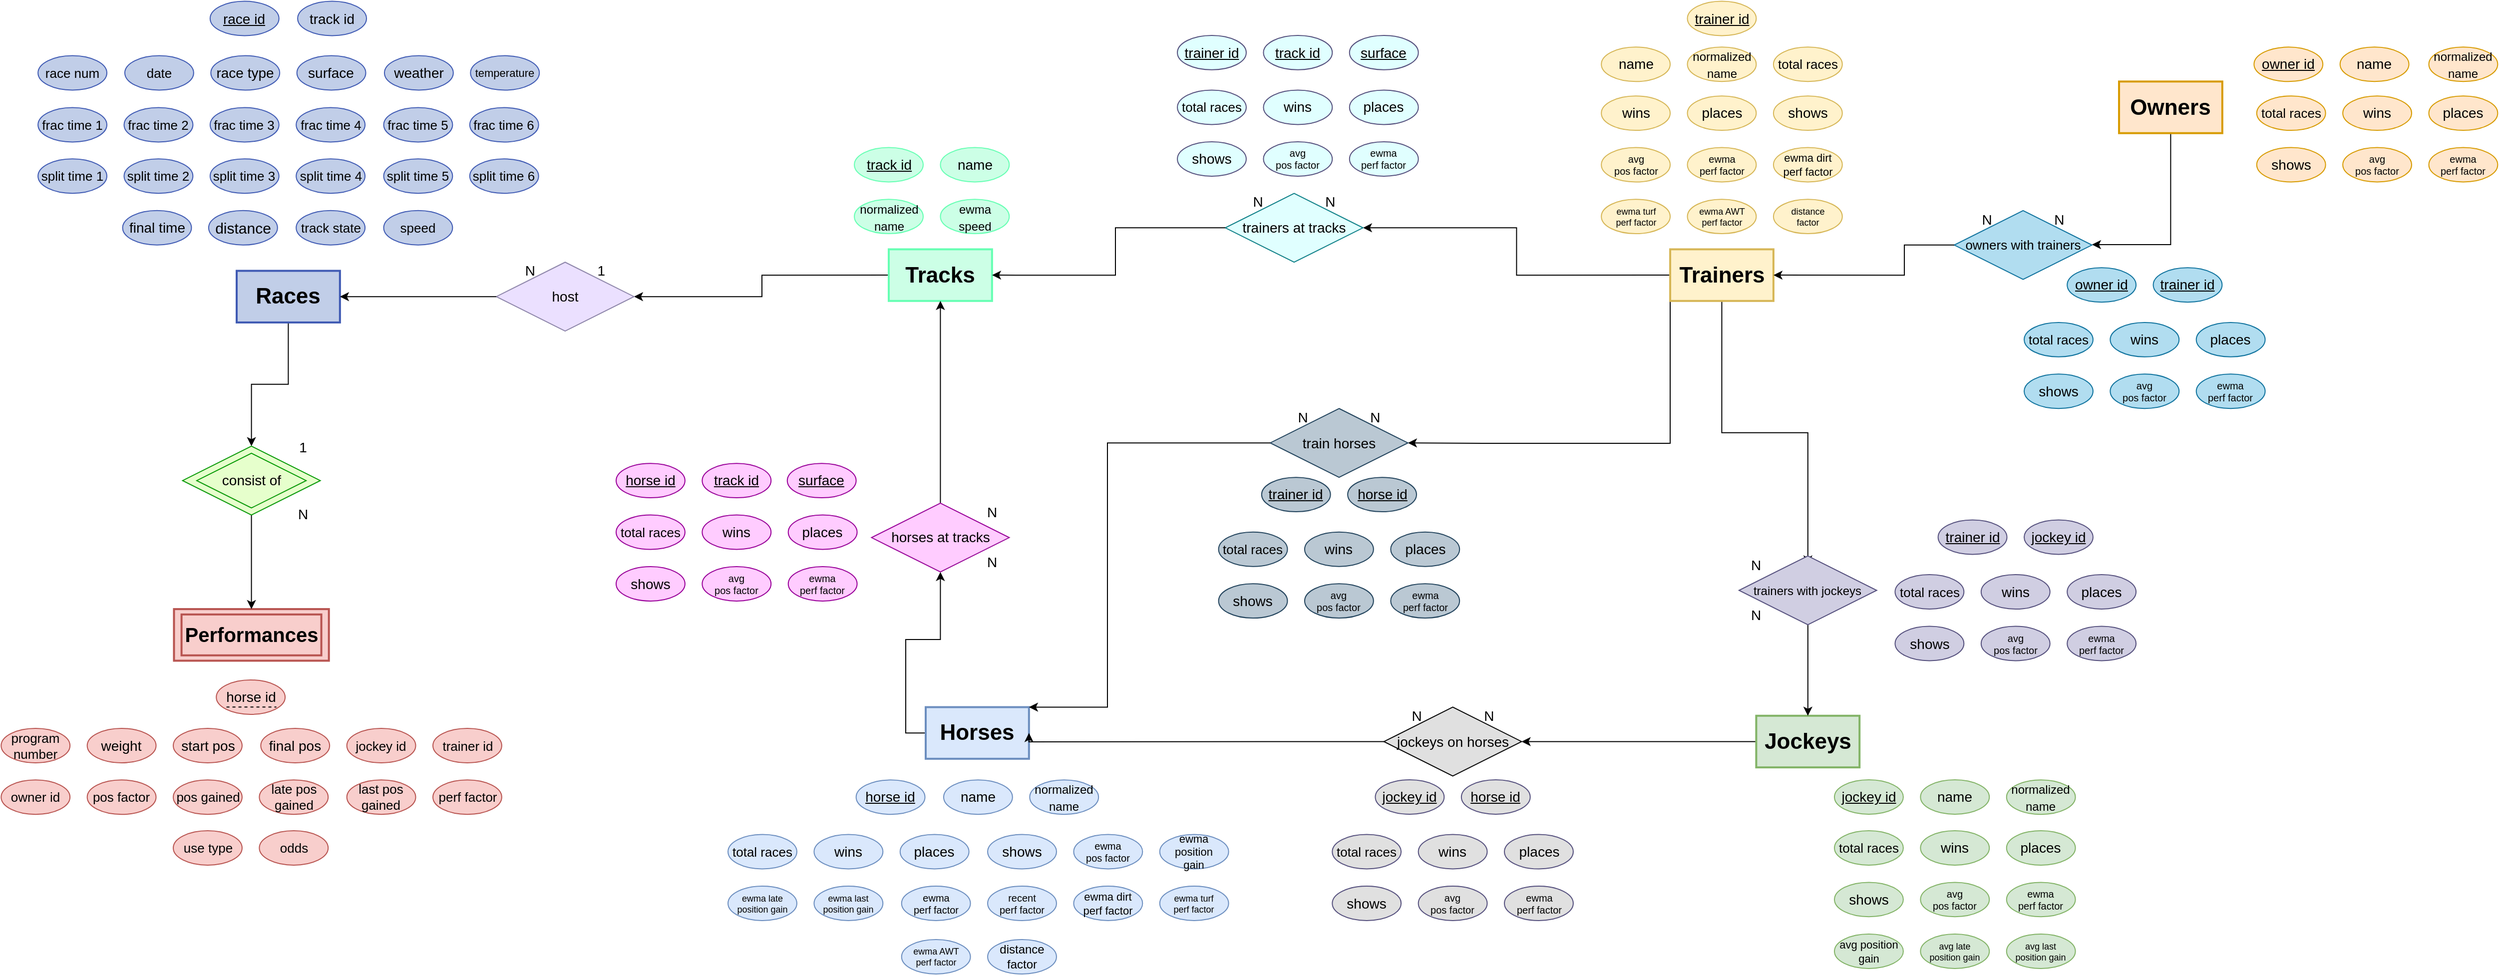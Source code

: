 <mxfile version="24.8.2">
  <diagram id="R2lEEEUBdFMjLlhIrx00" name="Page-1">
    <mxGraphModel dx="2412" dy="754" grid="1" gridSize="10" guides="1" tooltips="1" connect="1" arrows="1" fold="1" page="1" pageScale="1" pageWidth="850" pageHeight="1100" math="0" shadow="0" extFonts="Permanent Marker^https://fonts.googleapis.com/css?family=Permanent+Marker">
      <root>
        <mxCell id="0" />
        <mxCell id="1" parent="0" />
        <mxCell id="imJ08O7aE8gu0QzwsTVR-275" style="edgeStyle=orthogonalEdgeStyle;rounded=0;orthogonalLoop=1;jettySize=auto;html=1;exitX=0.5;exitY=1;exitDx=0;exitDy=0;entryX=0.5;entryY=0;entryDx=0;entryDy=0;" parent="1" source="j_OEzUGsQaTigC9FzTrX-2" target="imJ08O7aE8gu0QzwsTVR-7" edge="1">
          <mxGeometry relative="1" as="geometry">
            <mxPoint x="-590" y="500" as="targetPoint" />
          </mxGeometry>
        </mxCell>
        <mxCell id="j_OEzUGsQaTigC9FzTrX-2" value="Races" style="text;html=1;align=center;verticalAlign=middle;whiteSpace=wrap;rounded=0;strokeColor=#3F5AB3;fillColor=#C1CEE8;strokeWidth=2;fontStyle=1;container=0;fontSize=22;" parent="1" vertex="1">
          <mxGeometry x="-609.996" y="330.243" width="103.415" height="51.707" as="geometry" />
        </mxCell>
        <mxCell id="imJ08O7aE8gu0QzwsTVR-168" style="edgeStyle=orthogonalEdgeStyle;rounded=0;orthogonalLoop=1;jettySize=auto;html=1;exitX=0;exitY=0.5;exitDx=0;exitDy=0;entryX=0.5;entryY=1;entryDx=0;entryDy=0;" parent="1" source="j_OEzUGsQaTigC9FzTrX-4" target="j_OEzUGsQaTigC9FzTrX-57" edge="1">
          <mxGeometry relative="1" as="geometry" />
        </mxCell>
        <mxCell id="j_OEzUGsQaTigC9FzTrX-4" value="Horses" style="text;html=1;align=center;verticalAlign=middle;whiteSpace=wrap;rounded=0;strokeColor=#6c8ebf;fillColor=#dae8fc;strokeWidth=2;fontStyle=1;container=0;fontSize=22;" parent="1" vertex="1">
          <mxGeometry x="80.0" y="767.237" width="103.415" height="51.707" as="geometry" />
        </mxCell>
        <mxCell id="imJ08O7aE8gu0QzwsTVR-159" style="edgeStyle=orthogonalEdgeStyle;rounded=0;orthogonalLoop=1;jettySize=auto;html=1;exitX=0;exitY=0.5;exitDx=0;exitDy=0;entryX=1;entryY=1;entryDx=0;entryDy=0;" parent="1" source="j_OEzUGsQaTigC9FzTrX-5" target="j_OEzUGsQaTigC9FzTrX-54" edge="1">
          <mxGeometry relative="1" as="geometry">
            <Array as="points">
              <mxPoint x="730" y="802" />
              <mxPoint x="730" y="802" />
            </Array>
          </mxGeometry>
        </mxCell>
        <mxCell id="j_OEzUGsQaTigC9FzTrX-5" value="Jockeys" style="text;html=1;align=center;verticalAlign=middle;whiteSpace=wrap;rounded=0;strokeColor=#82b366;fillColor=#d5e8d4;strokeWidth=2;fontStyle=1;container=0;fontSize=22;" parent="1" vertex="1">
          <mxGeometry x="911.701" y="775.86" width="103.415" height="51.707" as="geometry" />
        </mxCell>
        <mxCell id="imJ08O7aE8gu0QzwsTVR-272" style="edgeStyle=orthogonalEdgeStyle;rounded=0;orthogonalLoop=1;jettySize=auto;html=1;exitX=0;exitY=0.5;exitDx=0;exitDy=0;entryX=1;entryY=1;entryDx=0;entryDy=0;" parent="1" source="j_OEzUGsQaTigC9FzTrX-6" target="j_OEzUGsQaTigC9FzTrX-49" edge="1">
          <mxGeometry relative="1" as="geometry">
            <Array as="points">
              <mxPoint x="-84" y="335" />
              <mxPoint x="-84" y="356" />
            </Array>
          </mxGeometry>
        </mxCell>
        <mxCell id="j_OEzUGsQaTigC9FzTrX-6" value="Tracks" style="text;html=1;align=center;verticalAlign=middle;whiteSpace=wrap;rounded=0;strokeColor=#66FFB3;fillColor=#CCFFE6;strokeWidth=2;fontStyle=1;container=0;fontSize=22;" parent="1" vertex="1">
          <mxGeometry x="43.002" y="308.702" width="103.415" height="51.707" as="geometry" />
        </mxCell>
        <mxCell id="imJ08O7aE8gu0QzwsTVR-165" style="edgeStyle=orthogonalEdgeStyle;rounded=0;orthogonalLoop=1;jettySize=auto;html=1;exitX=0.5;exitY=1;exitDx=0;exitDy=0;entryX=1;entryY=1;entryDx=0;entryDy=0;" parent="1" source="j_OEzUGsQaTigC9FzTrX-7" target="j_OEzUGsQaTigC9FzTrX-51" edge="1">
          <mxGeometry relative="1" as="geometry">
            <Array as="points">
              <mxPoint x="1327" y="304" />
              <mxPoint x="1248" y="304" />
            </Array>
          </mxGeometry>
        </mxCell>
        <mxCell id="j_OEzUGsQaTigC9FzTrX-7" value="Owners" style="text;html=1;align=center;verticalAlign=middle;whiteSpace=wrap;rounded=0;strokeColor=#d79b00;fillColor=#ffe6cc;strokeWidth=2;fontStyle=1;flipH=0;flipV=1;container=0;fontSize=22;" parent="1" vertex="1">
          <mxGeometry x="1275.003" y="140.654" width="103.415" height="51.707" as="geometry" />
        </mxCell>
        <mxCell id="imJ08O7aE8gu0QzwsTVR-155" style="edgeStyle=orthogonalEdgeStyle;rounded=0;orthogonalLoop=1;jettySize=auto;html=1;exitX=0.5;exitY=1;exitDx=0;exitDy=0;entryX=1;entryY=0;entryDx=0;entryDy=0;" parent="1" source="j_OEzUGsQaTigC9FzTrX-8" target="imJ08O7aE8gu0QzwsTVR-152" edge="1">
          <mxGeometry relative="1" as="geometry" />
        </mxCell>
        <mxCell id="imJ08O7aE8gu0QzwsTVR-160" style="edgeStyle=orthogonalEdgeStyle;rounded=0;orthogonalLoop=1;jettySize=auto;html=1;exitX=0;exitY=1;exitDx=0;exitDy=0;entryX=1;entryY=1;entryDx=0;entryDy=0;" parent="1" source="j_OEzUGsQaTigC9FzTrX-8" target="j_OEzUGsQaTigC9FzTrX-65" edge="1">
          <mxGeometry relative="1" as="geometry">
            <Array as="points">
              <mxPoint x="825" y="503" />
              <mxPoint x="638" y="503" />
            </Array>
          </mxGeometry>
        </mxCell>
        <mxCell id="imJ08O7aE8gu0QzwsTVR-171" style="edgeStyle=orthogonalEdgeStyle;rounded=0;orthogonalLoop=1;jettySize=auto;html=1;exitX=0;exitY=0.5;exitDx=0;exitDy=0;entryX=1;entryY=0.5;entryDx=0;entryDy=0;" parent="1" source="j_OEzUGsQaTigC9FzTrX-8" target="j_OEzUGsQaTigC9FzTrX-74" edge="1">
          <mxGeometry relative="1" as="geometry" />
        </mxCell>
        <mxCell id="j_OEzUGsQaTigC9FzTrX-8" value="Trainers" style="text;html=1;align=center;verticalAlign=middle;whiteSpace=wrap;rounded=0;strokeColor=#d6b656;fillColor=#fff2cc;strokeWidth=2;fontStyle=1;container=0;fontSize=22;" parent="1" vertex="1">
          <mxGeometry x="825.521" y="308.702" width="103.415" height="51.707" as="geometry" />
        </mxCell>
        <mxCell id="j_OEzUGsQaTigC9FzTrX-15" value="&lt;font style=&quot;font-size: 14px;&quot;&gt;host&lt;/font&gt;" style="rhombus;whiteSpace=wrap;html=1;container=0;fontSize=14;fillColor=#EBE0FF;strokeColor=#8F87AB;" parent="1" vertex="1">
          <mxGeometry x="-350.004" y="321.621" width="137.886" height="68.943" as="geometry" />
        </mxCell>
        <mxCell id="j_OEzUGsQaTigC9FzTrX-22" value="&lt;font style=&quot;font-size: 14px;&quot;&gt;jockeys on horses&lt;/font&gt;" style="rhombus;whiteSpace=wrap;html=1;container=0;fontSize=14;fillColor=#E0E0E0;" parent="1" vertex="1">
          <mxGeometry x="538.859" y="767.239" width="137.886" height="68.943" as="geometry" />
        </mxCell>
        <mxCell id="j_OEzUGsQaTigC9FzTrX-37" value="&lt;font style=&quot;font-size: 13px;&quot;&gt;owners with trainers&lt;/font&gt;" style="rhombus;whiteSpace=wrap;html=1;fontSize=14;flipH=0;flipV=1;container=0;fillColor=#b1ddf0;strokeColor=#10739e;" parent="1" vertex="1">
          <mxGeometry x="1110.005" y="269.914" width="137.886" height="68.943" as="geometry" />
        </mxCell>
        <mxCell id="imJ08O7aE8gu0QzwsTVR-274" style="edgeStyle=orthogonalEdgeStyle;rounded=0;orthogonalLoop=1;jettySize=auto;html=1;exitX=0;exitY=1;exitDx=0;exitDy=0;entryX=1;entryY=0.5;entryDx=0;entryDy=0;" parent="1" source="j_OEzUGsQaTigC9FzTrX-49" target="j_OEzUGsQaTigC9FzTrX-2" edge="1">
          <mxGeometry relative="1" as="geometry">
            <Array as="points">
              <mxPoint x="-390" y="356" />
              <mxPoint x="-390" y="356" />
            </Array>
          </mxGeometry>
        </mxCell>
        <mxCell id="j_OEzUGsQaTigC9FzTrX-49" value="N&amp;nbsp; &amp;nbsp; &amp;nbsp; &amp;nbsp; &amp;nbsp; &amp;nbsp; &amp;nbsp; &amp;nbsp; 1" style="text;html=1;align=center;verticalAlign=middle;whiteSpace=wrap;rounded=0;container=0;fontSize=14;" parent="1" vertex="1">
          <mxGeometry x="-350.004" y="304.385" width="137.886" height="51.707" as="geometry" />
        </mxCell>
        <mxCell id="imJ08O7aE8gu0QzwsTVR-166" style="edgeStyle=orthogonalEdgeStyle;rounded=0;orthogonalLoop=1;jettySize=auto;html=1;exitX=0;exitY=1;exitDx=0;exitDy=0;entryX=1;entryY=0.5;entryDx=0;entryDy=0;" parent="1" source="j_OEzUGsQaTigC9FzTrX-51" target="j_OEzUGsQaTigC9FzTrX-8" edge="1">
          <mxGeometry relative="1" as="geometry">
            <Array as="points">
              <mxPoint x="1060" y="304" />
              <mxPoint x="1060" y="335" />
            </Array>
          </mxGeometry>
        </mxCell>
        <mxCell id="j_OEzUGsQaTigC9FzTrX-51" value="N&amp;nbsp; &amp;nbsp; &amp;nbsp; &amp;nbsp; &amp;nbsp; &amp;nbsp; &amp;nbsp; &amp;nbsp; N" style="text;html=1;align=center;verticalAlign=middle;whiteSpace=wrap;rounded=0;container=0;fontSize=14;fillColor=none;strokeColor=none;" parent="1" vertex="1">
          <mxGeometry x="1110.005" y="252.678" width="137.886" height="51.707" as="geometry" />
        </mxCell>
        <mxCell id="imJ08O7aE8gu0QzwsTVR-162" style="edgeStyle=orthogonalEdgeStyle;rounded=0;orthogonalLoop=1;jettySize=auto;html=1;exitX=0;exitY=1;exitDx=0;exitDy=0;entryX=1;entryY=0.5;entryDx=0;entryDy=0;" parent="1" source="j_OEzUGsQaTigC9FzTrX-54" target="j_OEzUGsQaTigC9FzTrX-4" edge="1">
          <mxGeometry relative="1" as="geometry">
            <Array as="points">
              <mxPoint x="470" y="802" />
              <mxPoint x="470" y="802" />
            </Array>
          </mxGeometry>
        </mxCell>
        <mxCell id="j_OEzUGsQaTigC9FzTrX-54" value="N&amp;nbsp; &amp;nbsp; &amp;nbsp; &amp;nbsp; &amp;nbsp; &amp;nbsp; &amp;nbsp; &amp;nbsp; N" style="text;html=1;align=center;verticalAlign=middle;whiteSpace=wrap;rounded=0;container=0;fontSize=14;fillColor=none;" parent="1" vertex="1">
          <mxGeometry x="538.859" y="750.003" width="137.886" height="51.707" as="geometry" />
        </mxCell>
        <mxCell id="imJ08O7aE8gu0QzwsTVR-169" style="edgeStyle=orthogonalEdgeStyle;rounded=0;orthogonalLoop=1;jettySize=auto;html=1;exitX=0.5;exitY=0;exitDx=0;exitDy=0;entryX=0.5;entryY=1;entryDx=0;entryDy=0;" parent="1" source="j_OEzUGsQaTigC9FzTrX-57" target="j_OEzUGsQaTigC9FzTrX-6" edge="1">
          <mxGeometry relative="1" as="geometry" />
        </mxCell>
        <mxCell id="j_OEzUGsQaTigC9FzTrX-57" value="&lt;font style=&quot;font-size: 14px;&quot;&gt;horses at tracks&lt;/font&gt;" style="rhombus;whiteSpace=wrap;html=1;fontSize=14;container=0;fillColor=#FFCCFF;strokeColor=#990099;" parent="1" vertex="1">
          <mxGeometry x="25.771" y="562.926" width="137.886" height="68.943" as="geometry" />
        </mxCell>
        <mxCell id="j_OEzUGsQaTigC9FzTrX-64" value="&lt;font style=&quot;font-size: 14px;&quot;&gt;train horses&lt;/font&gt;" style="rhombus;whiteSpace=wrap;html=1;container=0;fontSize=14;fillColor=#bac8d3;strokeColor=#23445d;" parent="1" vertex="1">
          <mxGeometry x="425.004" y="468.131" width="137.886" height="68.943" as="geometry" />
        </mxCell>
        <mxCell id="imJ08O7aE8gu0QzwsTVR-161" style="edgeStyle=orthogonalEdgeStyle;rounded=0;orthogonalLoop=1;jettySize=auto;html=1;exitX=0;exitY=1;exitDx=0;exitDy=0;entryX=1;entryY=0;entryDx=0;entryDy=0;" parent="1" source="j_OEzUGsQaTigC9FzTrX-65" target="j_OEzUGsQaTigC9FzTrX-4" edge="1">
          <mxGeometry relative="1" as="geometry">
            <Array as="points">
              <mxPoint x="262" y="503" />
            </Array>
          </mxGeometry>
        </mxCell>
        <mxCell id="j_OEzUGsQaTigC9FzTrX-65" value="N&amp;nbsp; &amp;nbsp; &amp;nbsp; &amp;nbsp; &amp;nbsp; &amp;nbsp; &amp;nbsp; &amp;nbsp; N" style="text;html=1;align=center;verticalAlign=middle;whiteSpace=wrap;rounded=0;container=0;fontSize=14;fillColor=none;strokeColor=none;" parent="1" vertex="1">
          <mxGeometry x="425.004" y="450.895" width="137.886" height="51.707" as="geometry" />
        </mxCell>
        <mxCell id="j_OEzUGsQaTigC9FzTrX-74" value="trainers at tracks" style="rhombus;whiteSpace=wrap;html=1;fontSize=14;container=0;fillColor=#E0FFFF;strokeColor=#0e8088;" parent="1" vertex="1">
          <mxGeometry x="379.995" y="252.675" width="137.886" height="68.943" as="geometry" />
        </mxCell>
        <mxCell id="imJ08O7aE8gu0QzwsTVR-172" style="edgeStyle=orthogonalEdgeStyle;rounded=0;orthogonalLoop=1;jettySize=auto;html=1;exitX=0;exitY=1;exitDx=0;exitDy=0;entryX=1;entryY=0.5;entryDx=0;entryDy=0;" parent="1" source="j_OEzUGsQaTigC9FzTrX-75" target="j_OEzUGsQaTigC9FzTrX-6" edge="1">
          <mxGeometry relative="1" as="geometry">
            <Array as="points">
              <mxPoint x="270" y="287" />
              <mxPoint x="270" y="335" />
            </Array>
          </mxGeometry>
        </mxCell>
        <mxCell id="j_OEzUGsQaTigC9FzTrX-75" value="N&amp;nbsp; &amp;nbsp; &amp;nbsp; &amp;nbsp; &amp;nbsp; &amp;nbsp; &amp;nbsp; &amp;nbsp; N" style="text;html=1;align=center;verticalAlign=middle;whiteSpace=wrap;rounded=0;container=0;fontSize=14;fillColor=none;strokeColor=none;" parent="1" vertex="1">
          <mxGeometry x="379.995" y="235.439" width="137.886" height="51.707" as="geometry" />
        </mxCell>
        <mxCell id="imJ08O7aE8gu0QzwsTVR-156" style="edgeStyle=orthogonalEdgeStyle;rounded=0;orthogonalLoop=1;jettySize=auto;html=1;exitX=0.5;exitY=1;exitDx=0;exitDy=0;entryX=0.5;entryY=0;entryDx=0;entryDy=0;" parent="1" source="j_OEzUGsQaTigC9FzTrX-78" target="j_OEzUGsQaTigC9FzTrX-5" edge="1">
          <mxGeometry relative="1" as="geometry" />
        </mxCell>
        <mxCell id="j_OEzUGsQaTigC9FzTrX-78" value="&lt;font style=&quot;font-size: 12px;&quot;&gt;trainers with jockeys&lt;/font&gt;" style="rhombus;whiteSpace=wrap;html=1;fontSize=14;flipH=0;flipV=1;container=0;fillColor=#d0cee2;strokeColor=#56517e;" parent="1" vertex="1">
          <mxGeometry x="894.467" y="615.78" width="137.886" height="68.943" as="geometry" />
        </mxCell>
        <mxCell id="imJ08O7aE8gu0QzwsTVR-3" value="" style="text;html=1;align=center;verticalAlign=middle;whiteSpace=wrap;rounded=0;strokeColor=#b85450;fillColor=#f8cecc;strokeWidth=2;fontStyle=1;container=0;fontSize=22;" parent="1" vertex="1">
          <mxGeometry x="-672.77" y="669.035" width="155.122" height="51.707" as="geometry" />
        </mxCell>
        <mxCell id="imJ08O7aE8gu0QzwsTVR-276" style="edgeStyle=orthogonalEdgeStyle;rounded=0;orthogonalLoop=1;jettySize=auto;html=1;exitX=0.5;exitY=1;exitDx=0;exitDy=0;entryX=0.5;entryY=0;entryDx=0;entryDy=0;" parent="1" source="imJ08O7aE8gu0QzwsTVR-7" target="imJ08O7aE8gu0QzwsTVR-3" edge="1">
          <mxGeometry relative="1" as="geometry" />
        </mxCell>
        <mxCell id="imJ08O7aE8gu0QzwsTVR-7" value="" style="rhombus;whiteSpace=wrap;html=1;container=0;fontSize=14;fillColor=#E6FFCC;strokeColor=#009900;perimeterSpacing=0;" parent="1" vertex="1">
          <mxGeometry x="-664.15" y="505.857" width="137.886" height="68.943" as="geometry" />
        </mxCell>
        <mxCell id="imJ08O7aE8gu0QzwsTVR-86" value="total races" style="ellipse;whiteSpace=wrap;html=1;fontSize=13;container=0;fillColor=#dae8fc;strokeColor=#6c8ebf;" parent="1" vertex="1">
          <mxGeometry x="-117.973" y="894.8" width="68.943" height="34.472" as="geometry" />
        </mxCell>
        <mxCell id="imJ08O7aE8gu0QzwsTVR-87" value="wins" style="ellipse;whiteSpace=wrap;html=1;fontSize=14;container=0;fillColor=#dae8fc;strokeColor=#6c8ebf;" parent="1" vertex="1">
          <mxGeometry x="-31.794" y="894.8" width="68.943" height="34.472" as="geometry" />
        </mxCell>
        <mxCell id="imJ08O7aE8gu0QzwsTVR-88" value="places" style="ellipse;whiteSpace=wrap;html=1;fontSize=14;container=0;fillColor=#dae8fc;strokeColor=#6c8ebf;" parent="1" vertex="1">
          <mxGeometry x="54.385" y="894.8" width="68.943" height="34.472" as="geometry" />
        </mxCell>
        <mxCell id="imJ08O7aE8gu0QzwsTVR-89" value="shows" style="ellipse;whiteSpace=wrap;html=1;fontSize=14;container=0;fillColor=#dae8fc;strokeColor=#6c8ebf;" parent="1" vertex="1">
          <mxGeometry x="142.027" y="894.797" width="68.943" height="34.472" as="geometry" />
        </mxCell>
        <mxCell id="imJ08O7aE8gu0QzwsTVR-116" value="&lt;font style=&quot;font-size: 13px;&quot;&gt;total races&lt;/font&gt;" style="ellipse;whiteSpace=wrap;html=1;fontSize=14;container=0;fillColor=#ffe6cc;strokeColor=#d79b00;" parent="1" vertex="1">
          <mxGeometry x="1412.889" y="155.091" width="68.943" height="34.472" as="geometry" />
        </mxCell>
        <mxCell id="imJ08O7aE8gu0QzwsTVR-117" value="wins" style="ellipse;whiteSpace=wrap;html=1;fontSize=14;container=0;fillColor=#ffe6cc;strokeColor=#d79b00;" parent="1" vertex="1">
          <mxGeometry x="1499.068" y="155.091" width="68.943" height="34.472" as="geometry" />
        </mxCell>
        <mxCell id="imJ08O7aE8gu0QzwsTVR-118" value="places" style="ellipse;whiteSpace=wrap;html=1;fontSize=14;container=0;fillColor=#ffe6cc;strokeColor=#d79b00;" parent="1" vertex="1">
          <mxGeometry x="1585.247" y="155.091" width="68.943" height="34.472" as="geometry" />
        </mxCell>
        <mxCell id="imJ08O7aE8gu0QzwsTVR-119" value="shows" style="ellipse;whiteSpace=wrap;html=1;fontSize=14;container=0;fillColor=#ffe6cc;strokeColor=#d79b00;" parent="1" vertex="1">
          <mxGeometry x="1412.889" y="206.798" width="68.943" height="34.472" as="geometry" />
        </mxCell>
        <mxCell id="imJ08O7aE8gu0QzwsTVR-120" value="&lt;font style=&quot;font-size: 10px;&quot;&gt;avg&lt;/font&gt;&lt;div style=&quot;font-size: 10px;&quot;&gt;&lt;span style=&quot;background-color: initial; font-size: 10px;&quot;&gt;pos factor&lt;/span&gt;&lt;/div&gt;" style="ellipse;whiteSpace=wrap;html=1;fontSize=10;container=0;fillColor=#ffe6cc;strokeColor=#d79b00;" parent="1" vertex="1">
          <mxGeometry x="1499.068" y="206.798" width="68.943" height="34.472" as="geometry" />
        </mxCell>
        <mxCell id="imJ08O7aE8gu0QzwsTVR-121" value="&lt;font style=&quot;font-size: 10px;&quot;&gt; ewma&lt;/font&gt;&lt;div style=&quot;font-size: 10px;&quot;&gt;&lt;font style=&quot;font-size: 10px;&quot;&gt;perf factor&lt;/font&gt;&lt;/div&gt;" style="ellipse;whiteSpace=wrap;html=1;fontSize=10;container=0;fillColor=#ffe6cc;strokeColor=#d79b00;" parent="1" vertex="1">
          <mxGeometry x="1585.247" y="206.798" width="68.943" height="34.472" as="geometry" />
        </mxCell>
        <mxCell id="imJ08O7aE8gu0QzwsTVR-147" value="1&lt;div style=&quot;font-size: 14px;&quot;&gt;&lt;br style=&quot;font-size: 14px;&quot;&gt;&lt;/div&gt;&lt;div style=&quot;font-size: 14px;&quot;&gt;&lt;br style=&quot;font-size: 14px;&quot;&gt;&lt;/div&gt;&lt;div style=&quot;font-size: 14px;&quot;&gt;&lt;br style=&quot;font-size: 14px;&quot;&gt;&lt;/div&gt;&lt;div style=&quot;font-size: 14px;&quot;&gt;N&lt;/div&gt;" style="text;html=1;align=center;verticalAlign=middle;whiteSpace=wrap;rounded=0;container=0;fontSize=14;" parent="1" vertex="1">
          <mxGeometry x="-595.207" y="514.475" width="103.415" height="51.707" as="geometry" />
        </mxCell>
        <mxCell id="imJ08O7aE8gu0QzwsTVR-151" value="N&lt;div style=&quot;font-size: 14px;&quot;&gt;&lt;br style=&quot;font-size: 14px;&quot;&gt;&lt;/div&gt;&lt;div style=&quot;font-size: 14px;&quot;&gt;&lt;br style=&quot;font-size: 14px;&quot;&gt;&lt;/div&gt;&lt;div style=&quot;font-size: 14px;&quot;&gt;N&lt;/div&gt;" style="text;html=1;align=center;verticalAlign=middle;whiteSpace=wrap;rounded=0;container=0;fontSize=14;fillColor=none;" parent="1" vertex="1">
          <mxGeometry x="94.714" y="571.544" width="103.415" height="51.707" as="geometry" />
        </mxCell>
        <mxCell id="imJ08O7aE8gu0QzwsTVR-152" value="N&lt;div style=&quot;font-size: 14px;&quot;&gt;&lt;br style=&quot;font-size: 14px;&quot;&gt;&lt;/div&gt;&lt;div style=&quot;font-size: 14px;&quot;&gt;&lt;br style=&quot;font-size: 14px;&quot;&gt;&lt;/div&gt;&lt;div style=&quot;font-size: 14px;&quot;&gt;N&lt;/div&gt;" style="text;html=1;align=center;verticalAlign=middle;whiteSpace=wrap;rounded=0;container=0;fontSize=14;" parent="1" vertex="1">
          <mxGeometry x="859.995" y="624.398" width="103.415" height="51.707" as="geometry" />
        </mxCell>
        <mxCell id="imJ08O7aE8gu0QzwsTVR-173" value="&lt;u&gt;owner id&lt;/u&gt;" style="ellipse;whiteSpace=wrap;html=1;fontSize=14;container=0;fillColor=#ffe6cc;strokeColor=#d79b00;" parent="1" vertex="1">
          <mxGeometry x="1410.168" y="106.181" width="68.943" height="34.472" as="geometry" />
        </mxCell>
        <mxCell id="imJ08O7aE8gu0QzwsTVR-174" value="name" style="ellipse;whiteSpace=wrap;html=1;fontSize=14;container=0;fillColor=#ffe6cc;strokeColor=#d79b00;" parent="1" vertex="1">
          <mxGeometry x="1496.347" y="106.181" width="68.943" height="34.472" as="geometry" />
        </mxCell>
        <mxCell id="imJ08O7aE8gu0QzwsTVR-175" value="&lt;font style=&quot;font-size: 13px;&quot;&gt;total races&lt;/font&gt;" style="ellipse;whiteSpace=wrap;html=1;fontSize=14;container=0;fillColor=#b1ddf0;strokeColor=#10739e;" parent="1" vertex="1">
          <mxGeometry x="1179.999" y="381.951" width="68.943" height="34.472" as="geometry" />
        </mxCell>
        <mxCell id="imJ08O7aE8gu0QzwsTVR-176" value="wins" style="ellipse;whiteSpace=wrap;html=1;fontSize=14;container=0;fillColor=#b1ddf0;strokeColor=#10739e;" parent="1" vertex="1">
          <mxGeometry x="1266.178" y="381.951" width="68.943" height="34.472" as="geometry" />
        </mxCell>
        <mxCell id="imJ08O7aE8gu0QzwsTVR-177" value="places" style="ellipse;whiteSpace=wrap;html=1;fontSize=14;container=0;fillColor=#b1ddf0;strokeColor=#10739e;" parent="1" vertex="1">
          <mxGeometry x="1352.357" y="381.951" width="68.943" height="34.472" as="geometry" />
        </mxCell>
        <mxCell id="imJ08O7aE8gu0QzwsTVR-178" value="shows" style="ellipse;whiteSpace=wrap;html=1;fontSize=14;container=0;fillColor=#b1ddf0;strokeColor=#10739e;" parent="1" vertex="1">
          <mxGeometry x="1179.999" y="433.658" width="68.943" height="34.472" as="geometry" />
        </mxCell>
        <mxCell id="imJ08O7aE8gu0QzwsTVR-179" value="&lt;font style=&quot;font-size: 10px;&quot;&gt;avg&lt;/font&gt;&lt;div style=&quot;font-size: 10px;&quot;&gt;&lt;span style=&quot;background-color: initial; font-size: 10px;&quot;&gt;pos factor&lt;/span&gt;&lt;/div&gt;" style="ellipse;whiteSpace=wrap;html=1;fontSize=10;container=0;fillColor=#b1ddf0;strokeColor=#10739e;" parent="1" vertex="1">
          <mxGeometry x="1266.178" y="433.658" width="68.943" height="34.472" as="geometry" />
        </mxCell>
        <mxCell id="imJ08O7aE8gu0QzwsTVR-180" value="&lt;font style=&quot;font-size: 10px;&quot;&gt; ewma&lt;/font&gt;&lt;div style=&quot;font-size: 10px;&quot;&gt;&lt;font style=&quot;font-size: 10px;&quot;&gt;perf factor&lt;/font&gt;&lt;/div&gt;" style="ellipse;whiteSpace=wrap;html=1;fontSize=10;container=0;fillColor=#b1ddf0;strokeColor=#10739e;" parent="1" vertex="1">
          <mxGeometry x="1352.357" y="433.658" width="68.943" height="34.472" as="geometry" />
        </mxCell>
        <mxCell id="imJ08O7aE8gu0QzwsTVR-181" value="&lt;u&gt;owner id&lt;/u&gt;" style="ellipse;whiteSpace=wrap;html=1;fontSize=14;container=0;fillColor=#b1ddf0;strokeColor=#10739e;" parent="1" vertex="1">
          <mxGeometry x="1223.088" y="327.151" width="68.943" height="34.472" as="geometry" />
        </mxCell>
        <mxCell id="imJ08O7aE8gu0QzwsTVR-182" value="&lt;u&gt;trainer id&lt;/u&gt;" style="ellipse;whiteSpace=wrap;html=1;fontSize=14;container=0;fillColor=#b1ddf0;strokeColor=#10739e;" parent="1" vertex="1">
          <mxGeometry x="1309.267" y="327.151" width="68.943" height="34.472" as="geometry" />
        </mxCell>
        <mxCell id="imJ08O7aE8gu0QzwsTVR-183" value="&lt;font style=&quot;font-size: 13px;&quot;&gt;total races&lt;/font&gt;" style="ellipse;whiteSpace=wrap;html=1;fontSize=14;container=0;fillColor=#d0cee2;strokeColor=#56517e;" parent="1" vertex="1">
          <mxGeometry x="1050.729" y="634.561" width="68.943" height="34.472" as="geometry" />
        </mxCell>
        <mxCell id="imJ08O7aE8gu0QzwsTVR-184" value="wins" style="ellipse;whiteSpace=wrap;html=1;fontSize=14;container=0;fillColor=#d0cee2;strokeColor=#56517e;" parent="1" vertex="1">
          <mxGeometry x="1136.908" y="634.561" width="68.943" height="34.472" as="geometry" />
        </mxCell>
        <mxCell id="imJ08O7aE8gu0QzwsTVR-185" value="places" style="ellipse;whiteSpace=wrap;html=1;fontSize=14;container=0;fillColor=#d0cee2;strokeColor=#56517e;" parent="1" vertex="1">
          <mxGeometry x="1223.087" y="634.561" width="68.943" height="34.472" as="geometry" />
        </mxCell>
        <mxCell id="imJ08O7aE8gu0QzwsTVR-186" value="shows" style="ellipse;whiteSpace=wrap;html=1;fontSize=14;container=0;fillColor=#d0cee2;strokeColor=#56517e;" parent="1" vertex="1">
          <mxGeometry x="1050.729" y="686.268" width="68.943" height="34.472" as="geometry" />
        </mxCell>
        <mxCell id="imJ08O7aE8gu0QzwsTVR-187" value="&lt;font style=&quot;font-size: 10px;&quot;&gt;avg&lt;/font&gt;&lt;div style=&quot;font-size: 10px;&quot;&gt;&lt;span style=&quot;background-color: initial; font-size: 10px;&quot;&gt;pos factor&lt;/span&gt;&lt;/div&gt;" style="ellipse;whiteSpace=wrap;html=1;fontSize=10;container=0;fillColor=#d0cee2;strokeColor=#56517e;" parent="1" vertex="1">
          <mxGeometry x="1136.908" y="686.268" width="68.943" height="34.472" as="geometry" />
        </mxCell>
        <mxCell id="imJ08O7aE8gu0QzwsTVR-188" value="&lt;font style=&quot;font-size: 10px;&quot;&gt; ewma&lt;/font&gt;&lt;div style=&quot;font-size: 10px;&quot;&gt;&lt;font style=&quot;font-size: 10px;&quot;&gt;perf factor&lt;/font&gt;&lt;/div&gt;" style="ellipse;whiteSpace=wrap;html=1;fontSize=10;container=0;fillColor=#d0cee2;strokeColor=#56517e;" parent="1" vertex="1">
          <mxGeometry x="1223.087" y="686.268" width="68.943" height="34.472" as="geometry" />
        </mxCell>
        <mxCell id="imJ08O7aE8gu0QzwsTVR-189" value="&lt;u&gt;trainer id&lt;/u&gt;" style="ellipse;whiteSpace=wrap;html=1;fontSize=14;container=0;fillColor=#d0cee2;strokeColor=#56517e;" parent="1" vertex="1">
          <mxGeometry x="1093.818" y="579.761" width="68.943" height="34.472" as="geometry" />
        </mxCell>
        <mxCell id="imJ08O7aE8gu0QzwsTVR-190" value="&lt;u&gt;jockey id&lt;/u&gt;" style="ellipse;whiteSpace=wrap;html=1;fontSize=14;container=0;fillColor=#d0cee2;strokeColor=#56517e;" parent="1" vertex="1">
          <mxGeometry x="1179.997" y="579.761" width="68.943" height="34.472" as="geometry" />
        </mxCell>
        <mxCell id="imJ08O7aE8gu0QzwsTVR-191" value="&lt;font style=&quot;font-size: 13px;&quot;&gt;total races&lt;/font&gt;" style="ellipse;whiteSpace=wrap;html=1;fontSize=14;container=0;fillColor=#d5e8d4;strokeColor=#82b366;" parent="1" vertex="1">
          <mxGeometry x="989.999" y="890.981" width="68.943" height="34.472" as="geometry" />
        </mxCell>
        <mxCell id="imJ08O7aE8gu0QzwsTVR-192" value="wins" style="ellipse;whiteSpace=wrap;html=1;fontSize=14;container=0;fillColor=#d5e8d4;strokeColor=#82b366;" parent="1" vertex="1">
          <mxGeometry x="1076.178" y="890.981" width="68.943" height="34.472" as="geometry" />
        </mxCell>
        <mxCell id="imJ08O7aE8gu0QzwsTVR-193" value="places" style="ellipse;whiteSpace=wrap;html=1;fontSize=14;container=0;fillColor=#d5e8d4;strokeColor=#82b366;" parent="1" vertex="1">
          <mxGeometry x="1162.357" y="890.981" width="68.943" height="34.472" as="geometry" />
        </mxCell>
        <mxCell id="imJ08O7aE8gu0QzwsTVR-194" value="shows" style="ellipse;whiteSpace=wrap;html=1;fontSize=14;container=0;fillColor=#d5e8d4;strokeColor=#82b366;" parent="1" vertex="1">
          <mxGeometry x="989.999" y="942.688" width="68.943" height="34.472" as="geometry" />
        </mxCell>
        <mxCell id="imJ08O7aE8gu0QzwsTVR-195" value="&lt;font style=&quot;font-size: 10px;&quot;&gt;avg&lt;/font&gt;&lt;div style=&quot;font-size: 10px;&quot;&gt;&lt;span style=&quot;background-color: initial; font-size: 10px;&quot;&gt;pos factor&lt;/span&gt;&lt;/div&gt;" style="ellipse;whiteSpace=wrap;html=1;fontSize=10;container=0;fillColor=#d5e8d4;strokeColor=#82b366;" parent="1" vertex="1">
          <mxGeometry x="1076.178" y="942.688" width="68.943" height="34.472" as="geometry" />
        </mxCell>
        <mxCell id="imJ08O7aE8gu0QzwsTVR-196" value="&lt;font style=&quot;font-size: 10px;&quot;&gt; ewma&lt;/font&gt;&lt;div style=&quot;font-size: 10px;&quot;&gt;&lt;font style=&quot;font-size: 10px;&quot;&gt;perf factor&lt;/font&gt;&lt;/div&gt;" style="ellipse;whiteSpace=wrap;html=1;fontSize=10;container=0;fillColor=#d5e8d4;strokeColor=#82b366;" parent="1" vertex="1">
          <mxGeometry x="1162.357" y="942.688" width="68.943" height="34.472" as="geometry" />
        </mxCell>
        <mxCell id="imJ08O7aE8gu0QzwsTVR-197" value="&lt;u&gt;jockey id&lt;/u&gt;" style="ellipse;whiteSpace=wrap;html=1;fontSize=14;container=0;fillColor=#d5e8d4;strokeColor=#82b366;" parent="1" vertex="1">
          <mxGeometry x="989.998" y="840.001" width="68.943" height="34.472" as="geometry" />
        </mxCell>
        <mxCell id="imJ08O7aE8gu0QzwsTVR-198" value="name" style="ellipse;whiteSpace=wrap;html=1;fontSize=14;container=0;fillColor=#d5e8d4;strokeColor=#82b366;" parent="1" vertex="1">
          <mxGeometry x="1076.177" y="840.001" width="68.943" height="34.472" as="geometry" />
        </mxCell>
        <mxCell id="imJ08O7aE8gu0QzwsTVR-199" value="avg position&lt;div style=&quot;font-size: 11px;&quot;&gt;&lt;span style=&quot;background-color: initial; font-size: 11px;&quot;&gt;gain&lt;/span&gt;&lt;/div&gt;" style="ellipse;whiteSpace=wrap;html=1;fontSize=11;container=0;fillColor=#d5e8d4;strokeColor=#82b366;" parent="1" vertex="1">
          <mxGeometry x="989.999" y="994.468" width="68.943" height="34.472" as="geometry" />
        </mxCell>
        <mxCell id="imJ08O7aE8gu0QzwsTVR-200" value="avg late&lt;div style=&quot;font-size: 9px;&quot;&gt;position gain&lt;/div&gt;" style="ellipse;whiteSpace=wrap;html=1;fontSize=9;container=0;fillColor=#d5e8d4;strokeColor=#82b366;" parent="1" vertex="1">
          <mxGeometry x="1076.179" y="994.468" width="68.943" height="34.472" as="geometry" />
        </mxCell>
        <mxCell id="imJ08O7aE8gu0QzwsTVR-201" value="avg last&lt;div style=&quot;font-size: 9px;&quot;&gt;position gain&lt;/div&gt;" style="ellipse;whiteSpace=wrap;html=1;fontSize=9;container=0;fillColor=#d5e8d4;strokeColor=#82b366;" parent="1" vertex="1">
          <mxGeometry x="1162.359" y="994.468" width="68.943" height="34.472" as="geometry" />
        </mxCell>
        <mxCell id="imJ08O7aE8gu0QzwsTVR-202" value="&lt;font style=&quot;font-size: 13px;&quot;&gt;total races&lt;/font&gt;" style="ellipse;whiteSpace=wrap;html=1;fontSize=14;container=0;fillColor=#fff2cc;strokeColor=#d6b656;" parent="1" vertex="1">
          <mxGeometry x="928.939" y="106.181" width="68.943" height="34.472" as="geometry" />
        </mxCell>
        <mxCell id="imJ08O7aE8gu0QzwsTVR-203" value="wins" style="ellipse;whiteSpace=wrap;html=1;fontSize=14;container=0;fillColor=#fff2cc;strokeColor=#d6b656;" parent="1" vertex="1">
          <mxGeometry x="756.578" y="155.091" width="68.943" height="34.472" as="geometry" />
        </mxCell>
        <mxCell id="imJ08O7aE8gu0QzwsTVR-204" value="places" style="ellipse;whiteSpace=wrap;html=1;fontSize=14;container=0;fillColor=#fff2cc;strokeColor=#d6b656;" parent="1" vertex="1">
          <mxGeometry x="842.757" y="155.091" width="68.943" height="34.472" as="geometry" />
        </mxCell>
        <mxCell id="imJ08O7aE8gu0QzwsTVR-205" value="shows" style="ellipse;whiteSpace=wrap;html=1;fontSize=14;container=0;fillColor=#fff2cc;strokeColor=#d6b656;" parent="1" vertex="1">
          <mxGeometry x="928.939" y="155.088" width="68.943" height="34.472" as="geometry" />
        </mxCell>
        <mxCell id="imJ08O7aE8gu0QzwsTVR-206" value="&lt;font style=&quot;font-size: 10px;&quot;&gt;avg&lt;/font&gt;&lt;div style=&quot;font-size: 10px;&quot;&gt;&lt;span style=&quot;background-color: initial; font-size: 10px;&quot;&gt;pos factor&lt;/span&gt;&lt;/div&gt;" style="ellipse;whiteSpace=wrap;html=1;fontSize=10;container=0;fillColor=#fff2cc;strokeColor=#d6b656;" parent="1" vertex="1">
          <mxGeometry x="756.578" y="206.798" width="68.943" height="34.472" as="geometry" />
        </mxCell>
        <mxCell id="imJ08O7aE8gu0QzwsTVR-207" value="&lt;font style=&quot;font-size: 10px;&quot;&gt; ewma&lt;/font&gt;&lt;div style=&quot;font-size: 10px;&quot;&gt;&lt;font style=&quot;font-size: 10px;&quot;&gt;perf factor&lt;/font&gt;&lt;/div&gt;" style="ellipse;whiteSpace=wrap;html=1;fontSize=10;container=0;fillColor=#fff2cc;strokeColor=#d6b656;" parent="1" vertex="1">
          <mxGeometry x="842.757" y="206.798" width="68.943" height="34.472" as="geometry" />
        </mxCell>
        <mxCell id="imJ08O7aE8gu0QzwsTVR-208" value="&lt;u&gt;trainer id&lt;/u&gt;" style="ellipse;whiteSpace=wrap;html=1;fontSize=14;container=0;fillColor=#fff2cc;strokeColor=#d6b656;" parent="1" vertex="1">
          <mxGeometry x="842.758" y="60.271" width="68.943" height="34.472" as="geometry" />
        </mxCell>
        <mxCell id="imJ08O7aE8gu0QzwsTVR-209" value="name" style="ellipse;whiteSpace=wrap;html=1;fontSize=14;container=0;fillColor=#fff2cc;strokeColor=#d6b656;" parent="1" vertex="1">
          <mxGeometry x="756.577" y="106.181" width="68.943" height="34.472" as="geometry" />
        </mxCell>
        <mxCell id="imJ08O7aE8gu0QzwsTVR-210" value=" ewma dirt&lt;div&gt;perf factor&lt;/div&gt;" style="ellipse;whiteSpace=wrap;html=1;fontSize=11;container=0;fillColor=#fff2cc;strokeColor=#d6b656;" parent="1" vertex="1">
          <mxGeometry x="928.939" y="206.798" width="68.943" height="34.472" as="geometry" />
        </mxCell>
        <mxCell id="imJ08O7aE8gu0QzwsTVR-211" value=" ewma turf&lt;div&gt;perf factor&lt;/div&gt;" style="ellipse;whiteSpace=wrap;html=1;fontSize=9;container=0;fillColor=#fff2cc;strokeColor=#d6b656;" parent="1" vertex="1">
          <mxGeometry x="756.579" y="258.578" width="68.943" height="34.472" as="geometry" />
        </mxCell>
        <mxCell id="imJ08O7aE8gu0QzwsTVR-212" value=" ewma AWT&lt;div&gt;perf factor&lt;/div&gt;" style="ellipse;whiteSpace=wrap;html=1;fontSize=9;container=0;fillColor=#fff2cc;strokeColor=#d6b656;" parent="1" vertex="1">
          <mxGeometry x="842.759" y="258.578" width="68.943" height="34.472" as="geometry" />
        </mxCell>
        <mxCell id="imJ08O7aE8gu0QzwsTVR-213" value="&lt;font style=&quot;font-size: 13px;&quot;&gt;total races&lt;/font&gt;" style="ellipse;whiteSpace=wrap;html=1;fontSize=14;container=0;fillColor=#bac8d3;strokeColor=#23445d;" parent="1" vertex="1">
          <mxGeometry x="373.299" y="591.871" width="68.943" height="34.472" as="geometry" />
        </mxCell>
        <mxCell id="imJ08O7aE8gu0QzwsTVR-214" value="wins" style="ellipse;whiteSpace=wrap;html=1;fontSize=14;container=0;fillColor=#bac8d3;strokeColor=#23445d;" parent="1" vertex="1">
          <mxGeometry x="459.478" y="591.871" width="68.943" height="34.472" as="geometry" />
        </mxCell>
        <mxCell id="imJ08O7aE8gu0QzwsTVR-215" value="places" style="ellipse;whiteSpace=wrap;html=1;fontSize=14;container=0;fillColor=#bac8d3;strokeColor=#23445d;" parent="1" vertex="1">
          <mxGeometry x="545.657" y="591.871" width="68.943" height="34.472" as="geometry" />
        </mxCell>
        <mxCell id="imJ08O7aE8gu0QzwsTVR-216" value="shows" style="ellipse;whiteSpace=wrap;html=1;fontSize=14;container=0;fillColor=#bac8d3;strokeColor=#23445d;" parent="1" vertex="1">
          <mxGeometry x="373.299" y="643.578" width="68.943" height="34.472" as="geometry" />
        </mxCell>
        <mxCell id="imJ08O7aE8gu0QzwsTVR-217" value="&lt;font style=&quot;font-size: 10px;&quot;&gt;avg&lt;/font&gt;&lt;div style=&quot;font-size: 10px;&quot;&gt;&lt;span style=&quot;background-color: initial; font-size: 10px;&quot;&gt;pos factor&lt;/span&gt;&lt;/div&gt;" style="ellipse;whiteSpace=wrap;html=1;fontSize=10;container=0;fillColor=#bac8d3;strokeColor=#23445d;" parent="1" vertex="1">
          <mxGeometry x="459.478" y="643.578" width="68.943" height="34.472" as="geometry" />
        </mxCell>
        <mxCell id="imJ08O7aE8gu0QzwsTVR-218" value="&lt;font style=&quot;font-size: 10px;&quot;&gt; ewma&lt;/font&gt;&lt;div style=&quot;font-size: 10px;&quot;&gt;&lt;font style=&quot;font-size: 10px;&quot;&gt;perf factor&lt;/font&gt;&lt;/div&gt;" style="ellipse;whiteSpace=wrap;html=1;fontSize=10;container=0;fillColor=#bac8d3;strokeColor=#23445d;" parent="1" vertex="1">
          <mxGeometry x="545.657" y="643.578" width="68.943" height="34.472" as="geometry" />
        </mxCell>
        <mxCell id="imJ08O7aE8gu0QzwsTVR-219" value="&lt;u&gt;trainer id&lt;/u&gt;" style="ellipse;whiteSpace=wrap;html=1;fontSize=14;container=0;fillColor=#bac8d3;strokeColor=#23445d;" parent="1" vertex="1">
          <mxGeometry x="416.388" y="537.071" width="68.943" height="34.472" as="geometry" />
        </mxCell>
        <mxCell id="imJ08O7aE8gu0QzwsTVR-220" value="&lt;u&gt;horse id&lt;/u&gt;" style="ellipse;whiteSpace=wrap;html=1;fontSize=14;container=0;fillColor=#bac8d3;strokeColor=#23445d;" parent="1" vertex="1">
          <mxGeometry x="502.567" y="537.071" width="68.943" height="34.472" as="geometry" />
        </mxCell>
        <mxCell id="imJ08O7aE8gu0QzwsTVR-221" value="&lt;font style=&quot;font-size: 13px;&quot;&gt;total races&lt;/font&gt;" style="ellipse;whiteSpace=wrap;html=1;fontSize=14;container=0;fillColor=#E0E0E0;strokeColor=#56517e;" parent="1" vertex="1">
          <mxGeometry x="487.149" y="894.801" width="68.943" height="34.472" as="geometry" />
        </mxCell>
        <mxCell id="imJ08O7aE8gu0QzwsTVR-222" value="wins" style="ellipse;whiteSpace=wrap;html=1;fontSize=14;container=0;fillColor=#E0E0E0;strokeColor=#56517e;" parent="1" vertex="1">
          <mxGeometry x="573.328" y="894.801" width="68.943" height="34.472" as="geometry" />
        </mxCell>
        <mxCell id="imJ08O7aE8gu0QzwsTVR-223" value="places" style="ellipse;whiteSpace=wrap;html=1;fontSize=14;container=0;fillColor=#E0E0E0;strokeColor=#56517e;" parent="1" vertex="1">
          <mxGeometry x="659.507" y="894.801" width="68.943" height="34.472" as="geometry" />
        </mxCell>
        <mxCell id="imJ08O7aE8gu0QzwsTVR-224" value="shows" style="ellipse;whiteSpace=wrap;html=1;fontSize=14;container=0;fillColor=#E0E0E0;strokeColor=#56517e;" parent="1" vertex="1">
          <mxGeometry x="487.149" y="946.508" width="68.943" height="34.472" as="geometry" />
        </mxCell>
        <mxCell id="imJ08O7aE8gu0QzwsTVR-225" value="&lt;font style=&quot;font-size: 10px;&quot;&gt;avg&lt;/font&gt;&lt;div style=&quot;font-size: 10px;&quot;&gt;&lt;span style=&quot;background-color: initial; font-size: 10px;&quot;&gt;pos factor&lt;/span&gt;&lt;/div&gt;" style="ellipse;whiteSpace=wrap;html=1;fontSize=10;container=0;fillColor=#E0E0E0;strokeColor=#56517e;" parent="1" vertex="1">
          <mxGeometry x="573.328" y="946.508" width="68.943" height="34.472" as="geometry" />
        </mxCell>
        <mxCell id="imJ08O7aE8gu0QzwsTVR-226" value="&lt;font style=&quot;font-size: 10px;&quot;&gt; ewma&lt;/font&gt;&lt;div style=&quot;font-size: 10px;&quot;&gt;&lt;font style=&quot;font-size: 10px;&quot;&gt;perf factor&lt;/font&gt;&lt;/div&gt;" style="ellipse;whiteSpace=wrap;html=1;fontSize=10;container=0;fillColor=#E0E0E0;strokeColor=#56517e;" parent="1" vertex="1">
          <mxGeometry x="659.507" y="946.508" width="68.943" height="34.472" as="geometry" />
        </mxCell>
        <mxCell id="imJ08O7aE8gu0QzwsTVR-227" value="&lt;u&gt;jockey id&lt;/u&gt;" style="ellipse;whiteSpace=wrap;html=1;fontSize=14;container=0;fillColor=#E0E0E0;strokeColor=#56517e;" parent="1" vertex="1">
          <mxGeometry x="530.238" y="840.001" width="68.943" height="34.472" as="geometry" />
        </mxCell>
        <mxCell id="imJ08O7aE8gu0QzwsTVR-228" value="&lt;u&gt;horse id&lt;/u&gt;" style="ellipse;whiteSpace=wrap;html=1;fontSize=14;container=0;fillColor=#E0E0E0;strokeColor=#56517e;" parent="1" vertex="1">
          <mxGeometry x="616.417" y="840.001" width="68.943" height="34.472" as="geometry" />
        </mxCell>
        <mxCell id="imJ08O7aE8gu0QzwsTVR-229" value="&lt;font style=&quot;font-size: 13px;&quot;&gt;total races&lt;/font&gt;" style="ellipse;whiteSpace=wrap;html=1;fontSize=14;container=0;fillColor=#E0FFFF;strokeColor=#56517E;" parent="1" vertex="1">
          <mxGeometry x="332.029" y="149.261" width="68.943" height="34.472" as="geometry" />
        </mxCell>
        <mxCell id="imJ08O7aE8gu0QzwsTVR-230" value="wins" style="ellipse;whiteSpace=wrap;html=1;fontSize=14;container=0;fillColor=#E0FFFF;strokeColor=#56517E;" parent="1" vertex="1">
          <mxGeometry x="418.208" y="149.261" width="68.943" height="34.472" as="geometry" />
        </mxCell>
        <mxCell id="imJ08O7aE8gu0QzwsTVR-231" value="places" style="ellipse;whiteSpace=wrap;html=1;fontSize=14;container=0;fillColor=#E0FFFF;strokeColor=#56517E;" parent="1" vertex="1">
          <mxGeometry x="504.387" y="149.261" width="68.943" height="34.472" as="geometry" />
        </mxCell>
        <mxCell id="imJ08O7aE8gu0QzwsTVR-232" value="shows" style="ellipse;whiteSpace=wrap;html=1;fontSize=14;container=0;fillColor=#E0FFFF;strokeColor=#56517E;" parent="1" vertex="1">
          <mxGeometry x="332.029" y="200.968" width="68.943" height="34.472" as="geometry" />
        </mxCell>
        <mxCell id="imJ08O7aE8gu0QzwsTVR-233" value="&lt;font style=&quot;font-size: 10px;&quot;&gt;avg&lt;/font&gt;&lt;div style=&quot;font-size: 10px;&quot;&gt;&lt;span style=&quot;background-color: initial; font-size: 10px;&quot;&gt;pos factor&lt;/span&gt;&lt;/div&gt;" style="ellipse;whiteSpace=wrap;html=1;fontSize=10;container=0;fillColor=#E0FFFF;strokeColor=#56517E;" parent="1" vertex="1">
          <mxGeometry x="418.208" y="200.968" width="68.943" height="34.472" as="geometry" />
        </mxCell>
        <mxCell id="imJ08O7aE8gu0QzwsTVR-234" value="&lt;font style=&quot;font-size: 10px;&quot;&gt; ewma&lt;/font&gt;&lt;div style=&quot;font-size: 10px;&quot;&gt;&lt;font style=&quot;font-size: 10px;&quot;&gt;perf factor&lt;/font&gt;&lt;/div&gt;" style="ellipse;whiteSpace=wrap;html=1;fontSize=10;container=0;fillColor=#E0FFFF;strokeColor=#56517E;" parent="1" vertex="1">
          <mxGeometry x="504.387" y="200.968" width="68.943" height="34.472" as="geometry" />
        </mxCell>
        <mxCell id="imJ08O7aE8gu0QzwsTVR-235" value="&lt;u&gt;trainer id&lt;/u&gt;" style="ellipse;whiteSpace=wrap;html=1;fontSize=14;container=0;fillColor=#E0FFFF;strokeColor=#56517E;" parent="1" vertex="1">
          <mxGeometry x="332.028" y="94.461" width="68.943" height="34.472" as="geometry" />
        </mxCell>
        <mxCell id="imJ08O7aE8gu0QzwsTVR-236" value="&lt;u&gt;track id&lt;/u&gt;" style="ellipse;whiteSpace=wrap;html=1;fontSize=14;container=0;fillColor=#E0FFFF;strokeColor=#56517E;" parent="1" vertex="1">
          <mxGeometry x="418.207" y="94.461" width="68.943" height="34.472" as="geometry" />
        </mxCell>
        <mxCell id="imJ08O7aE8gu0QzwsTVR-237" value="&lt;font style=&quot;font-size: 13px;&quot;&gt;total races&lt;/font&gt;" style="ellipse;whiteSpace=wrap;html=1;fontSize=14;container=0;fillColor=#FFCCFF;strokeColor=#990099;" parent="1" vertex="1">
          <mxGeometry x="-230.001" y="574.801" width="68.943" height="34.472" as="geometry" />
        </mxCell>
        <mxCell id="imJ08O7aE8gu0QzwsTVR-238" value="wins" style="ellipse;whiteSpace=wrap;html=1;fontSize=14;container=0;fillColor=#FFCCFF;strokeColor=#990099;" parent="1" vertex="1">
          <mxGeometry x="-143.822" y="574.801" width="68.943" height="34.472" as="geometry" />
        </mxCell>
        <mxCell id="imJ08O7aE8gu0QzwsTVR-239" value="places" style="ellipse;whiteSpace=wrap;html=1;fontSize=14;container=0;fillColor=#FFCCFF;strokeColor=#990099;" parent="1" vertex="1">
          <mxGeometry x="-57.643" y="574.801" width="68.943" height="34.472" as="geometry" />
        </mxCell>
        <mxCell id="imJ08O7aE8gu0QzwsTVR-240" value="shows" style="ellipse;whiteSpace=wrap;html=1;fontSize=14;container=0;fillColor=#FFCCFF;strokeColor=#990099;" parent="1" vertex="1">
          <mxGeometry x="-230.001" y="626.508" width="68.943" height="34.472" as="geometry" />
        </mxCell>
        <mxCell id="imJ08O7aE8gu0QzwsTVR-241" value="&lt;font style=&quot;font-size: 10px;&quot;&gt;avg&lt;/font&gt;&lt;div style=&quot;font-size: 10px;&quot;&gt;&lt;span style=&quot;background-color: initial; font-size: 10px;&quot;&gt;pos factor&lt;/span&gt;&lt;/div&gt;" style="ellipse;whiteSpace=wrap;html=1;fontSize=10;container=0;fillColor=#FFCCFF;strokeColor=#990099;" parent="1" vertex="1">
          <mxGeometry x="-143.822" y="626.508" width="68.943" height="34.472" as="geometry" />
        </mxCell>
        <mxCell id="imJ08O7aE8gu0QzwsTVR-242" value="&lt;font style=&quot;font-size: 10px;&quot;&gt; ewma&lt;/font&gt;&lt;div style=&quot;font-size: 10px;&quot;&gt;&lt;font style=&quot;font-size: 10px;&quot;&gt;perf factor&lt;/font&gt;&lt;/div&gt;" style="ellipse;whiteSpace=wrap;html=1;fontSize=10;container=0;fillColor=#FFCCFF;strokeColor=#990099;" parent="1" vertex="1">
          <mxGeometry x="-57.643" y="626.508" width="68.943" height="34.472" as="geometry" />
        </mxCell>
        <mxCell id="imJ08O7aE8gu0QzwsTVR-243" value="&lt;u&gt;horse id&lt;/u&gt;" style="ellipse;whiteSpace=wrap;html=1;fontSize=14;container=0;fillColor=#FFCCFF;strokeColor=#990099;" parent="1" vertex="1">
          <mxGeometry x="-230.002" y="523.091" width="68.943" height="34.472" as="geometry" />
        </mxCell>
        <mxCell id="imJ08O7aE8gu0QzwsTVR-244" value="&lt;u&gt;track id&lt;/u&gt;" style="ellipse;whiteSpace=wrap;html=1;fontSize=14;container=0;fillColor=#FFCCFF;strokeColor=#990099;" parent="1" vertex="1">
          <mxGeometry x="-143.823" y="523.091" width="68.943" height="34.472" as="geometry" />
        </mxCell>
        <mxCell id="imJ08O7aE8gu0QzwsTVR-251" value="&lt;u&gt;horse id&lt;/u&gt;" style="ellipse;whiteSpace=wrap;html=1;fontSize=14;container=0;fillColor=#dae8fc;strokeColor=#6c8ebf;" parent="1" vertex="1">
          <mxGeometry x="10.325" y="840.18" width="68.943" height="34.472" as="geometry" />
        </mxCell>
        <mxCell id="imJ08O7aE8gu0QzwsTVR-252" value="name" style="ellipse;whiteSpace=wrap;html=1;fontSize=14;container=0;fillColor=#dae8fc;strokeColor=#6c8ebf;" parent="1" vertex="1">
          <mxGeometry x="97.967" y="840.177" width="68.943" height="34.472" as="geometry" />
        </mxCell>
        <mxCell id="imJ08O7aE8gu0QzwsTVR-253" value="ewma&lt;br&gt;&lt;div style=&quot;font-size: 10px;&quot;&gt;&lt;span style=&quot;background-color: initial; font-size: 10px;&quot;&gt;pos factor&lt;/span&gt;&lt;/div&gt;" style="ellipse;whiteSpace=wrap;html=1;fontSize=10;container=0;fillColor=#dae8fc;strokeColor=#6c8ebf;" parent="1" vertex="1">
          <mxGeometry x="228.208" y="894.798" width="68.943" height="34.472" as="geometry" />
        </mxCell>
        <mxCell id="imJ08O7aE8gu0QzwsTVR-256" value="ewma position&lt;div style=&quot;font-size: 11px;&quot;&gt;&lt;span style=&quot;background-color: initial; font-size: 11px;&quot;&gt;gain&lt;/span&gt;&lt;/div&gt;" style="ellipse;whiteSpace=wrap;html=1;fontSize=11;container=0;fillColor=#dae8fc;strokeColor=#6c8ebf;" parent="1" vertex="1">
          <mxGeometry x="314.389" y="894.798" width="68.943" height="34.472" as="geometry" />
        </mxCell>
        <mxCell id="imJ08O7aE8gu0QzwsTVR-258" value="ewma late&lt;div style=&quot;font-size: 9px;&quot;&gt;position gain&lt;/div&gt;" style="ellipse;whiteSpace=wrap;html=1;fontSize=9;container=0;fillColor=#dae8fc;strokeColor=#6c8ebf;" parent="1" vertex="1">
          <mxGeometry x="-117.971" y="946.508" width="68.943" height="34.472" as="geometry" />
        </mxCell>
        <mxCell id="imJ08O7aE8gu0QzwsTVR-259" value="ewma last&lt;div style=&quot;font-size: 9px;&quot;&gt;position gain&lt;/div&gt;" style="ellipse;whiteSpace=wrap;html=1;fontSize=9;container=0;fillColor=#dae8fc;strokeColor=#6c8ebf;" parent="1" vertex="1">
          <mxGeometry x="-31.791" y="946.508" width="68.943" height="34.472" as="geometry" />
        </mxCell>
        <mxCell id="imJ08O7aE8gu0QzwsTVR-260" value="&lt;font style=&quot;font-size: 10px;&quot;&gt; ewma&lt;/font&gt;&lt;div style=&quot;font-size: 10px;&quot;&gt;&lt;font style=&quot;font-size: 10px;&quot;&gt;perf factor&lt;/font&gt;&lt;/div&gt;" style="ellipse;whiteSpace=wrap;html=1;fontSize=10;container=0;fillColor=#dae8fc;strokeColor=#6c8ebf;" parent="1" vertex="1">
          <mxGeometry x="55.847" y="946.508" width="68.943" height="34.472" as="geometry" />
        </mxCell>
        <mxCell id="imJ08O7aE8gu0QzwsTVR-262" value="&lt;font style=&quot;font-size: 10px;&quot;&gt;recent&lt;/font&gt;&lt;div style=&quot;font-size: 10px;&quot;&gt;&lt;font style=&quot;font-size: 10px;&quot;&gt;perf factor&lt;/font&gt;&lt;/div&gt;" style="ellipse;whiteSpace=wrap;html=1;fontSize=10;container=0;fillColor=#dae8fc;strokeColor=#6c8ebf;" parent="1" vertex="1">
          <mxGeometry x="142.027" y="946.508" width="68.943" height="34.472" as="geometry" />
        </mxCell>
        <mxCell id="imJ08O7aE8gu0QzwsTVR-263" value=" ewma dirt&lt;div&gt;perf factor&lt;/div&gt;" style="ellipse;whiteSpace=wrap;html=1;fontSize=11;container=0;fillColor=#dae8fc;strokeColor=#6c8ebf;" parent="1" vertex="1">
          <mxGeometry x="228.209" y="946.508" width="68.943" height="34.472" as="geometry" />
        </mxCell>
        <mxCell id="imJ08O7aE8gu0QzwsTVR-264" value=" ewma turf&lt;div&gt;perf factor&lt;/div&gt;" style="ellipse;whiteSpace=wrap;html=1;fontSize=9;container=0;fillColor=#dae8fc;strokeColor=#6c8ebf;" parent="1" vertex="1">
          <mxGeometry x="314.389" y="946.508" width="68.943" height="34.472" as="geometry" />
        </mxCell>
        <mxCell id="imJ08O7aE8gu0QzwsTVR-265" value=" ewma AWT&lt;div&gt;perf factor&lt;/div&gt;" style="ellipse;whiteSpace=wrap;html=1;fontSize=9;container=0;fillColor=#dae8fc;strokeColor=#6c8ebf;" parent="1" vertex="1">
          <mxGeometry x="55.849" y="999.998" width="68.943" height="34.472" as="geometry" />
        </mxCell>
        <mxCell id="imJ08O7aE8gu0QzwsTVR-266" value="distance&lt;div style=&quot;font-size: 12px;&quot;&gt;factor&lt;/div&gt;" style="ellipse;whiteSpace=wrap;html=1;fontSize=12;container=0;fillColor=#dae8fc;strokeColor=#6c8ebf;" parent="1" vertex="1">
          <mxGeometry x="142.029" y="999.998" width="68.943" height="34.472" as="geometry" />
        </mxCell>
        <mxCell id="imJ08O7aE8gu0QzwsTVR-267" value="distance&lt;div&gt;factor&lt;/div&gt;" style="ellipse;whiteSpace=wrap;html=1;fontSize=9;container=0;fillColor=#fff2cc;strokeColor=#d6b656;" parent="1" vertex="1">
          <mxGeometry x="928.939" y="258.578" width="68.943" height="34.472" as="geometry" />
        </mxCell>
        <mxCell id="imJ08O7aE8gu0QzwsTVR-270" value="&lt;u&gt;track id&lt;/u&gt;" style="ellipse;whiteSpace=wrap;html=1;fontSize=14;container=0;fillColor=#CCFFE6;strokeColor=#66FFB3;" parent="1" vertex="1">
          <mxGeometry x="8.538" y="206.801" width="68.943" height="34.472" as="geometry" />
        </mxCell>
        <mxCell id="imJ08O7aE8gu0QzwsTVR-271" value="name" style="ellipse;whiteSpace=wrap;html=1;fontSize=14;container=0;fillColor=#CCFFE6;strokeColor=#66FFB3;" parent="1" vertex="1">
          <mxGeometry x="94.717" y="206.801" width="68.943" height="34.472" as="geometry" />
        </mxCell>
        <mxCell id="imJ08O7aE8gu0QzwsTVR-277" value="date" style="ellipse;whiteSpace=wrap;html=1;fontSize=13;container=0;fillColor=#C1CEE8;strokeColor=#3F5AB3;" parent="1" vertex="1">
          <mxGeometry x="-722.023" y="114.79" width="68.943" height="34.472" as="geometry" />
        </mxCell>
        <mxCell id="imJ08O7aE8gu0QzwsTVR-278" value="race type" style="ellipse;whiteSpace=wrap;html=1;fontSize=14;container=0;fillColor=#C1CEE8;strokeColor=#3F5AB3;" parent="1" vertex="1">
          <mxGeometry x="-635.844" y="114.79" width="68.943" height="34.472" as="geometry" />
        </mxCell>
        <mxCell id="imJ08O7aE8gu0QzwsTVR-279" value="surface" style="ellipse;whiteSpace=wrap;html=1;fontSize=14;container=0;fillColor=#C1CEE8;strokeColor=#3F5AB3;" parent="1" vertex="1">
          <mxGeometry x="-549.665" y="114.79" width="68.943" height="34.472" as="geometry" />
        </mxCell>
        <mxCell id="imJ08O7aE8gu0QzwsTVR-280" value="weather" style="ellipse;whiteSpace=wrap;html=1;fontSize=14;container=0;fillColor=#C1CEE8;strokeColor=#3F5AB3;" parent="1" vertex="1">
          <mxGeometry x="-462.023" y="114.787" width="68.943" height="34.472" as="geometry" />
        </mxCell>
        <mxCell id="imJ08O7aE8gu0QzwsTVR-281" value="&lt;u&gt;race id&lt;/u&gt;" style="ellipse;whiteSpace=wrap;html=1;fontSize=14;container=0;fillColor=#C1CEE8;strokeColor=#3F5AB3;" parent="1" vertex="1">
          <mxGeometry x="-636.575" y="60.27" width="68.943" height="34.472" as="geometry" />
        </mxCell>
        <mxCell id="imJ08O7aE8gu0QzwsTVR-282" value="&lt;span&gt;track id&lt;/span&gt;" style="ellipse;whiteSpace=wrap;html=1;fontSize=14;container=0;fillColor=#C1CEE8;strokeColor=#3F5AB3;fontStyle=0" parent="1" vertex="1">
          <mxGeometry x="-548.933" y="60.267" width="68.943" height="34.472" as="geometry" />
        </mxCell>
        <mxCell id="imJ08O7aE8gu0QzwsTVR-283" value="&lt;font style=&quot;font-size: 11px;&quot;&gt;temperature&lt;/font&gt;" style="ellipse;whiteSpace=wrap;html=1;fontSize=11;container=0;fillColor=#C1CEE8;strokeColor=#3F5AB3;" parent="1" vertex="1">
          <mxGeometry x="-375.842" y="114.788" width="68.943" height="34.472" as="geometry" />
        </mxCell>
        <mxCell id="imJ08O7aE8gu0QzwsTVR-284" value="&lt;font style=&quot;font-size: 13px;&quot;&gt;race num&lt;/font&gt;" style="ellipse;whiteSpace=wrap;html=1;fontSize=10;container=0;fillColor=#C1CEE8;strokeColor=#3F5AB3;" parent="1" vertex="1">
          <mxGeometry x="-808.932" y="114.788" width="68.943" height="34.472" as="geometry" />
        </mxCell>
        <mxCell id="imJ08O7aE8gu0QzwsTVR-285" value="&lt;font style=&quot;font-size: 15px;&quot;&gt;distance&lt;/font&gt;" style="ellipse;whiteSpace=wrap;html=1;fontSize=11;container=0;fillColor=#C1CEE8;strokeColor=#3F5AB3;" parent="1" vertex="1">
          <mxGeometry x="-638.051" y="269.918" width="68.943" height="34.472" as="geometry" />
        </mxCell>
        <mxCell id="imJ08O7aE8gu0QzwsTVR-286" value="&lt;font style=&quot;font-size: 14px;&quot;&gt;final time&lt;/font&gt;" style="ellipse;whiteSpace=wrap;html=1;fontSize=9;container=0;fillColor=#C1CEE8;strokeColor=#3F5AB3;" parent="1" vertex="1">
          <mxGeometry x="-724.221" y="269.918" width="68.943" height="34.472" as="geometry" />
        </mxCell>
        <mxCell id="imJ08O7aE8gu0QzwsTVR-287" value="&lt;span style=&quot;font-size: 13px;&quot;&gt;frac time 3&lt;/span&gt;" style="ellipse;whiteSpace=wrap;html=1;fontSize=9;container=0;fillColor=#C1CEE8;strokeColor=#3F5AB3;" parent="1" vertex="1">
          <mxGeometry x="-636.571" y="166.778" width="68.943" height="34.472" as="geometry" />
        </mxCell>
        <mxCell id="imJ08O7aE8gu0QzwsTVR-288" value="&lt;span style=&quot;font-size: 13px;&quot;&gt;frac time 4&lt;/span&gt;" style="ellipse;whiteSpace=wrap;html=1;fontSize=9;container=0;fillColor=#C1CEE8;strokeColor=#3F5AB3;" parent="1" vertex="1">
          <mxGeometry x="-550.391" y="166.778" width="68.943" height="34.472" as="geometry" />
        </mxCell>
        <mxCell id="imJ08O7aE8gu0QzwsTVR-289" value="&lt;span style=&quot;font-size: 13px;&quot;&gt;frac time 5&lt;/span&gt;" style="ellipse;whiteSpace=wrap;html=1;fontSize=10;container=0;fillColor=#C1CEE8;strokeColor=#3F5AB3;" parent="1" vertex="1">
          <mxGeometry x="-462.753" y="166.778" width="68.943" height="34.472" as="geometry" />
        </mxCell>
        <mxCell id="imJ08O7aE8gu0QzwsTVR-290" value="&lt;span style=&quot;font-size: 13px;&quot;&gt;frac time 6&lt;/span&gt;" style="ellipse;whiteSpace=wrap;html=1;fontSize=10;container=0;fillColor=#C1CEE8;strokeColor=#3F5AB3;" parent="1" vertex="1">
          <mxGeometry x="-376.573" y="166.778" width="68.943" height="34.472" as="geometry" />
        </mxCell>
        <mxCell id="imJ08O7aE8gu0QzwsTVR-291" value="&lt;font style=&quot;font-size: 13px;&quot;&gt;frac time 1&lt;/font&gt;" style="ellipse;whiteSpace=wrap;html=1;fontSize=11;container=0;fillColor=#C1CEE8;strokeColor=#3F5AB3;" parent="1" vertex="1">
          <mxGeometry x="-808.931" y="166.778" width="68.943" height="34.472" as="geometry" />
        </mxCell>
        <mxCell id="imJ08O7aE8gu0QzwsTVR-292" value="&lt;font style=&quot;font-size: 13px;&quot;&gt;frac time 2&lt;/font&gt;" style="ellipse;whiteSpace=wrap;html=1;fontSize=9;container=0;fillColor=#C1CEE8;strokeColor=#3F5AB3;" parent="1" vertex="1">
          <mxGeometry x="-722.751" y="166.778" width="68.943" height="34.472" as="geometry" />
        </mxCell>
        <mxCell id="imJ08O7aE8gu0QzwsTVR-295" value="&lt;span style=&quot;font-size: 13px;&quot;&gt;split&lt;/span&gt;&lt;span style=&quot;font-size: 13px;&quot;&gt;&amp;nbsp;time 3&lt;/span&gt;" style="ellipse;whiteSpace=wrap;html=1;fontSize=9;container=0;fillColor=#C1CEE8;strokeColor=#3F5AB3;" parent="1" vertex="1">
          <mxGeometry x="-636.581" y="218.138" width="68.943" height="34.472" as="geometry" />
        </mxCell>
        <mxCell id="imJ08O7aE8gu0QzwsTVR-296" value="&lt;span style=&quot;font-size: 13px;&quot;&gt;split&amp;nbsp;&lt;/span&gt;&lt;span style=&quot;font-size: 13px;&quot;&gt;time 4&lt;/span&gt;" style="ellipse;whiteSpace=wrap;html=1;fontSize=9;container=0;fillColor=#C1CEE8;strokeColor=#3F5AB3;" parent="1" vertex="1">
          <mxGeometry x="-550.401" y="218.138" width="68.943" height="34.472" as="geometry" />
        </mxCell>
        <mxCell id="imJ08O7aE8gu0QzwsTVR-297" value="&lt;span style=&quot;font-size: 13px;&quot;&gt;split&amp;nbsp;&lt;/span&gt;&lt;span style=&quot;font-size: 13px;&quot;&gt;time 5&lt;/span&gt;" style="ellipse;whiteSpace=wrap;html=1;fontSize=10;container=0;fillColor=#C1CEE8;strokeColor=#3F5AB3;" parent="1" vertex="1">
          <mxGeometry x="-462.763" y="218.138" width="68.943" height="34.472" as="geometry" />
        </mxCell>
        <mxCell id="imJ08O7aE8gu0QzwsTVR-298" value="&lt;span style=&quot;font-size: 13px;&quot;&gt;split&lt;/span&gt;&lt;span style=&quot;font-size: 13px;&quot;&gt;&amp;nbsp;time 6&lt;/span&gt;" style="ellipse;whiteSpace=wrap;html=1;fontSize=10;container=0;fillColor=#C1CEE8;strokeColor=#3F5AB3;" parent="1" vertex="1">
          <mxGeometry x="-376.583" y="218.138" width="68.943" height="34.472" as="geometry" />
        </mxCell>
        <mxCell id="imJ08O7aE8gu0QzwsTVR-301" value="consist of" style="rhombus;whiteSpace=wrap;html=1;container=0;fontSize=14;fillColor=#E6FFCC;strokeColor=#009900;perimeterSpacing=0;" parent="1" vertex="1">
          <mxGeometry x="-650.01" y="512.93" width="109.61" height="54.8" as="geometry" />
        </mxCell>
        <mxCell id="imJ08O7aE8gu0QzwsTVR-299" value="&lt;font style=&quot;font-size: 13px;&quot;&gt;split time 1&lt;/font&gt;" style="ellipse;whiteSpace=wrap;html=1;fontSize=11;container=0;fillColor=#C1CEE8;strokeColor=#3F5AB3;" parent="1" vertex="1">
          <mxGeometry x="-808.941" y="218.138" width="68.943" height="34.472" as="geometry" />
        </mxCell>
        <mxCell id="imJ08O7aE8gu0QzwsTVR-300" value="&lt;font style=&quot;font-size: 13px;&quot;&gt;split time 2&lt;/font&gt;" style="ellipse;whiteSpace=wrap;html=1;fontSize=9;container=0;fillColor=#C1CEE8;strokeColor=#3F5AB3;" parent="1" vertex="1">
          <mxGeometry x="-722.761" y="218.138" width="68.943" height="34.472" as="geometry" />
        </mxCell>
        <mxCell id="imJ08O7aE8gu0QzwsTVR-302" value="&lt;font style=&quot;font-size: 20px;&quot;&gt;Performances&lt;/font&gt;" style="text;html=1;align=center;verticalAlign=middle;whiteSpace=wrap;rounded=0;strokeColor=#b85450;fillColor=#f8cecc;strokeWidth=2;fontStyle=1;container=0;fontSize=22;" parent="1" vertex="1">
          <mxGeometry x="-665.21" y="674.41" width="140" height="40.96" as="geometry" />
        </mxCell>
        <mxCell id="imJ08O7aE8gu0QzwsTVR-326" value="" style="group" parent="1" vertex="1" connectable="0">
          <mxGeometry x="-630.405" y="740.0" width="68.943" height="34.472" as="geometry" />
        </mxCell>
        <mxCell id="imJ08O7aE8gu0QzwsTVR-318" value="horse id" style="ellipse;whiteSpace=wrap;html=1;fontSize=14;container=0;fillColor=#f8cecc;strokeColor=#b85450;" parent="imJ08O7aE8gu0QzwsTVR-326" vertex="1">
          <mxGeometry width="68.943" height="34.472" as="geometry" />
        </mxCell>
        <mxCell id="imJ08O7aE8gu0QzwsTVR-325" value="" style="endArrow=none;dashed=1;html=1;rounded=0;" parent="imJ08O7aE8gu0QzwsTVR-326" edge="1">
          <mxGeometry width="50" height="50" relative="1" as="geometry">
            <mxPoint x="10.195" y="27.16" as="sourcePoint" />
            <mxPoint x="60.195" y="27.16" as="targetPoint" />
          </mxGeometry>
        </mxCell>
        <mxCell id="imJ08O7aE8gu0QzwsTVR-345" value="program number" style="ellipse;whiteSpace=wrap;html=1;fontSize=13;container=0;fillColor=#f8cecc;strokeColor=#b85450;" parent="1" vertex="1">
          <mxGeometry x="-845.853" y="788.47" width="68.943" height="34.472" as="geometry" />
        </mxCell>
        <mxCell id="imJ08O7aE8gu0QzwsTVR-346" value="weight" style="ellipse;whiteSpace=wrap;html=1;fontSize=14;container=0;fillColor=#f8cecc;strokeColor=#b85450;" parent="1" vertex="1">
          <mxGeometry x="-759.674" y="788.47" width="68.943" height="34.472" as="geometry" />
        </mxCell>
        <mxCell id="imJ08O7aE8gu0QzwsTVR-347" value="start pos" style="ellipse;whiteSpace=wrap;html=1;fontSize=14;container=0;fillColor=#f8cecc;strokeColor=#b85450;" parent="1" vertex="1">
          <mxGeometry x="-673.495" y="788.47" width="68.943" height="34.472" as="geometry" />
        </mxCell>
        <mxCell id="imJ08O7aE8gu0QzwsTVR-348" value="final pos" style="ellipse;whiteSpace=wrap;html=1;fontSize=14;container=0;fillColor=#f8cecc;strokeColor=#b85450;" parent="1" vertex="1">
          <mxGeometry x="-585.853" y="788.467" width="68.943" height="34.472" as="geometry" />
        </mxCell>
        <mxCell id="imJ08O7aE8gu0QzwsTVR-349" value="&lt;font style=&quot;font-size: 13px;&quot;&gt;jockey id&lt;/font&gt;" style="ellipse;whiteSpace=wrap;html=1;fontSize=11;container=0;fillColor=#f8cecc;strokeColor=#b85450;" parent="1" vertex="1">
          <mxGeometry x="-499.672" y="788.468" width="68.943" height="34.472" as="geometry" />
        </mxCell>
        <mxCell id="imJ08O7aE8gu0QzwsTVR-350" value="&lt;font style=&quot;font-size: 13px;&quot;&gt;trainer id&lt;/font&gt;" style="ellipse;whiteSpace=wrap;html=1;fontSize=10;container=0;fillColor=#f8cecc;strokeColor=#b85450;" parent="1" vertex="1">
          <mxGeometry x="-413.492" y="788.468" width="68.943" height="34.472" as="geometry" />
        </mxCell>
        <mxCell id="imJ08O7aE8gu0QzwsTVR-351" value="&lt;span style=&quot;font-size: 13px;&quot;&gt;pos gained&lt;/span&gt;" style="ellipse;whiteSpace=wrap;html=1;fontSize=9;container=0;fillColor=#f8cecc;strokeColor=#b85450;" parent="1" vertex="1">
          <mxGeometry x="-673.491" y="840.178" width="68.943" height="34.472" as="geometry" />
        </mxCell>
        <mxCell id="imJ08O7aE8gu0QzwsTVR-352" value="&lt;span style=&quot;font-size: 13px;&quot;&gt;late pos gained&lt;/span&gt;" style="ellipse;whiteSpace=wrap;html=1;fontSize=9;container=0;fillColor=#f8cecc;strokeColor=#b85450;" parent="1" vertex="1">
          <mxGeometry x="-587.311" y="840.178" width="68.943" height="34.472" as="geometry" />
        </mxCell>
        <mxCell id="imJ08O7aE8gu0QzwsTVR-353" value="&lt;span style=&quot;font-size: 13px;&quot;&gt;last pos gained&lt;/span&gt;" style="ellipse;whiteSpace=wrap;html=1;fontSize=10;container=0;fillColor=#f8cecc;strokeColor=#b85450;" parent="1" vertex="1">
          <mxGeometry x="-499.673" y="840.178" width="68.943" height="34.472" as="geometry" />
        </mxCell>
        <mxCell id="imJ08O7aE8gu0QzwsTVR-354" value="&lt;span style=&quot;font-size: 13px;&quot;&gt;perf factor&lt;/span&gt;" style="ellipse;whiteSpace=wrap;html=1;fontSize=10;container=0;fillColor=#f8cecc;strokeColor=#b85450;" parent="1" vertex="1">
          <mxGeometry x="-413.493" y="840.178" width="68.943" height="34.472" as="geometry" />
        </mxCell>
        <mxCell id="imJ08O7aE8gu0QzwsTVR-355" value="&lt;font style=&quot;font-size: 13px;&quot;&gt;owner id&lt;/font&gt;" style="ellipse;whiteSpace=wrap;html=1;fontSize=11;container=0;fillColor=#f8cecc;strokeColor=#b85450;" parent="1" vertex="1">
          <mxGeometry x="-845.851" y="840.178" width="68.943" height="34.472" as="geometry" />
        </mxCell>
        <mxCell id="imJ08O7aE8gu0QzwsTVR-356" value="&lt;font style=&quot;font-size: 13px;&quot;&gt;pos factor&lt;/font&gt;" style="ellipse;whiteSpace=wrap;html=1;fontSize=9;container=0;fillColor=#f8cecc;strokeColor=#b85450;" parent="1" vertex="1">
          <mxGeometry x="-759.671" y="840.178" width="68.943" height="34.472" as="geometry" />
        </mxCell>
        <mxCell id="_9aKwZ4sjRnFKBoKrd0Q-1" value="&lt;font style=&quot;font-size: 13px;&quot;&gt;track state&lt;/font&gt;" style="ellipse;whiteSpace=wrap;html=1;fontSize=10;container=0;fillColor=#C1CEE8;strokeColor=#3F5AB3;" parent="1" vertex="1">
          <mxGeometry x="-550.402" y="269.908" width="68.943" height="34.472" as="geometry" />
        </mxCell>
        <mxCell id="_9aKwZ4sjRnFKBoKrd0Q-2" value="&lt;span style=&quot;font-size: 13px;&quot;&gt;use type&lt;/span&gt;" style="ellipse;whiteSpace=wrap;html=1;fontSize=10;container=0;fillColor=#f8cecc;strokeColor=#b85450;" parent="1" vertex="1">
          <mxGeometry x="-673.493" y="890.978" width="68.943" height="34.472" as="geometry" />
        </mxCell>
        <mxCell id="_9aKwZ4sjRnFKBoKrd0Q-3" value="&lt;font style=&quot;font-size: 12px;&quot;&gt;normalized name&lt;/font&gt;" style="ellipse;whiteSpace=wrap;html=1;fontSize=14;container=0;fillColor=#ffe6cc;strokeColor=#d79b00;" parent="1" vertex="1">
          <mxGeometry x="1585.247" y="106.181" width="68.943" height="34.472" as="geometry" />
        </mxCell>
        <mxCell id="_9aKwZ4sjRnFKBoKrd0Q-4" value="&lt;font style=&quot;font-size: 12px;&quot;&gt;normalized name&lt;/font&gt;" style="ellipse;whiteSpace=wrap;html=1;fontSize=14;container=0;fillColor=#d5e8d4;strokeColor=#82b366;" parent="1" vertex="1">
          <mxGeometry x="1162.357" y="840.181" width="68.943" height="34.472" as="geometry" />
        </mxCell>
        <mxCell id="_9aKwZ4sjRnFKBoKrd0Q-5" value="&lt;font style=&quot;font-size: 12px;&quot;&gt;normalized name&lt;/font&gt;" style="ellipse;whiteSpace=wrap;html=1;fontSize=14;container=0;fillColor=#fff2cc;strokeColor=#d6b656;" parent="1" vertex="1">
          <mxGeometry x="842.757" y="106.181" width="68.943" height="34.472" as="geometry" />
        </mxCell>
        <mxCell id="_9aKwZ4sjRnFKBoKrd0Q-6" value="&lt;font style=&quot;font-size: 12px;&quot;&gt;ewma speed&lt;/font&gt;" style="ellipse;whiteSpace=wrap;html=1;fontSize=14;container=0;fillColor=#CCFFE6;strokeColor=#66FFB3;" parent="1" vertex="1">
          <mxGeometry x="94.717" y="258.581" width="68.943" height="34.472" as="geometry" />
        </mxCell>
        <mxCell id="_9aKwZ4sjRnFKBoKrd0Q-7" value="&lt;font style=&quot;font-size: 12px;&quot;&gt;normalized name&lt;/font&gt;" style="ellipse;whiteSpace=wrap;html=1;fontSize=14;container=0;fillColor=#dae8fc;strokeColor=#6c8ebf;" parent="1" vertex="1">
          <mxGeometry x="184.147" y="840.181" width="68.943" height="34.472" as="geometry" />
        </mxCell>
        <mxCell id="_9aKwZ4sjRnFKBoKrd0Q-8" value="&lt;span style=&quot;font-size: 13px;&quot;&gt;odds&lt;/span&gt;" style="ellipse;whiteSpace=wrap;html=1;fontSize=10;container=0;fillColor=#f8cecc;strokeColor=#b85450;" parent="1" vertex="1">
          <mxGeometry x="-587.313" y="890.978" width="68.943" height="34.472" as="geometry" />
        </mxCell>
        <mxCell id="_9aKwZ4sjRnFKBoKrd0Q-9" value="surface" style="ellipse;whiteSpace=wrap;html=1;fontSize=14;container=0;fillColor=#E0FFFF;strokeColor=#56517E;fontStyle=4" parent="1" vertex="1">
          <mxGeometry x="504.385" y="94.46" width="68.943" height="34.472" as="geometry" />
        </mxCell>
        <mxCell id="_9aKwZ4sjRnFKBoKrd0Q-10" value="&lt;u&gt;surface&lt;/u&gt;" style="ellipse;whiteSpace=wrap;html=1;fontSize=14;container=0;fillColor=#FFCCFF;strokeColor=#990099;" parent="1" vertex="1">
          <mxGeometry x="-58.615" y="523.09" width="68.943" height="34.472" as="geometry" />
        </mxCell>
        <mxCell id="b-XIg6glGuxsauv7B69q-1" value="&lt;font style=&quot;font-size: 12px;&quot;&gt;normalized name&lt;/font&gt;" style="ellipse;whiteSpace=wrap;html=1;fontSize=14;container=0;fillColor=#CCFFE6;strokeColor=#66FFB3;" vertex="1" parent="1">
          <mxGeometry x="8.537" y="258.581" width="68.943" height="34.472" as="geometry" />
        </mxCell>
        <mxCell id="b-XIg6glGuxsauv7B69q-2" value="&lt;font style=&quot;font-size: 13px;&quot;&gt;speed&lt;/font&gt;" style="ellipse;whiteSpace=wrap;html=1;fontSize=10;container=0;fillColor=#C1CEE8;strokeColor=#3F5AB3;" vertex="1" parent="1">
          <mxGeometry x="-462.762" y="269.918" width="68.943" height="34.472" as="geometry" />
        </mxCell>
      </root>
    </mxGraphModel>
  </diagram>
</mxfile>
